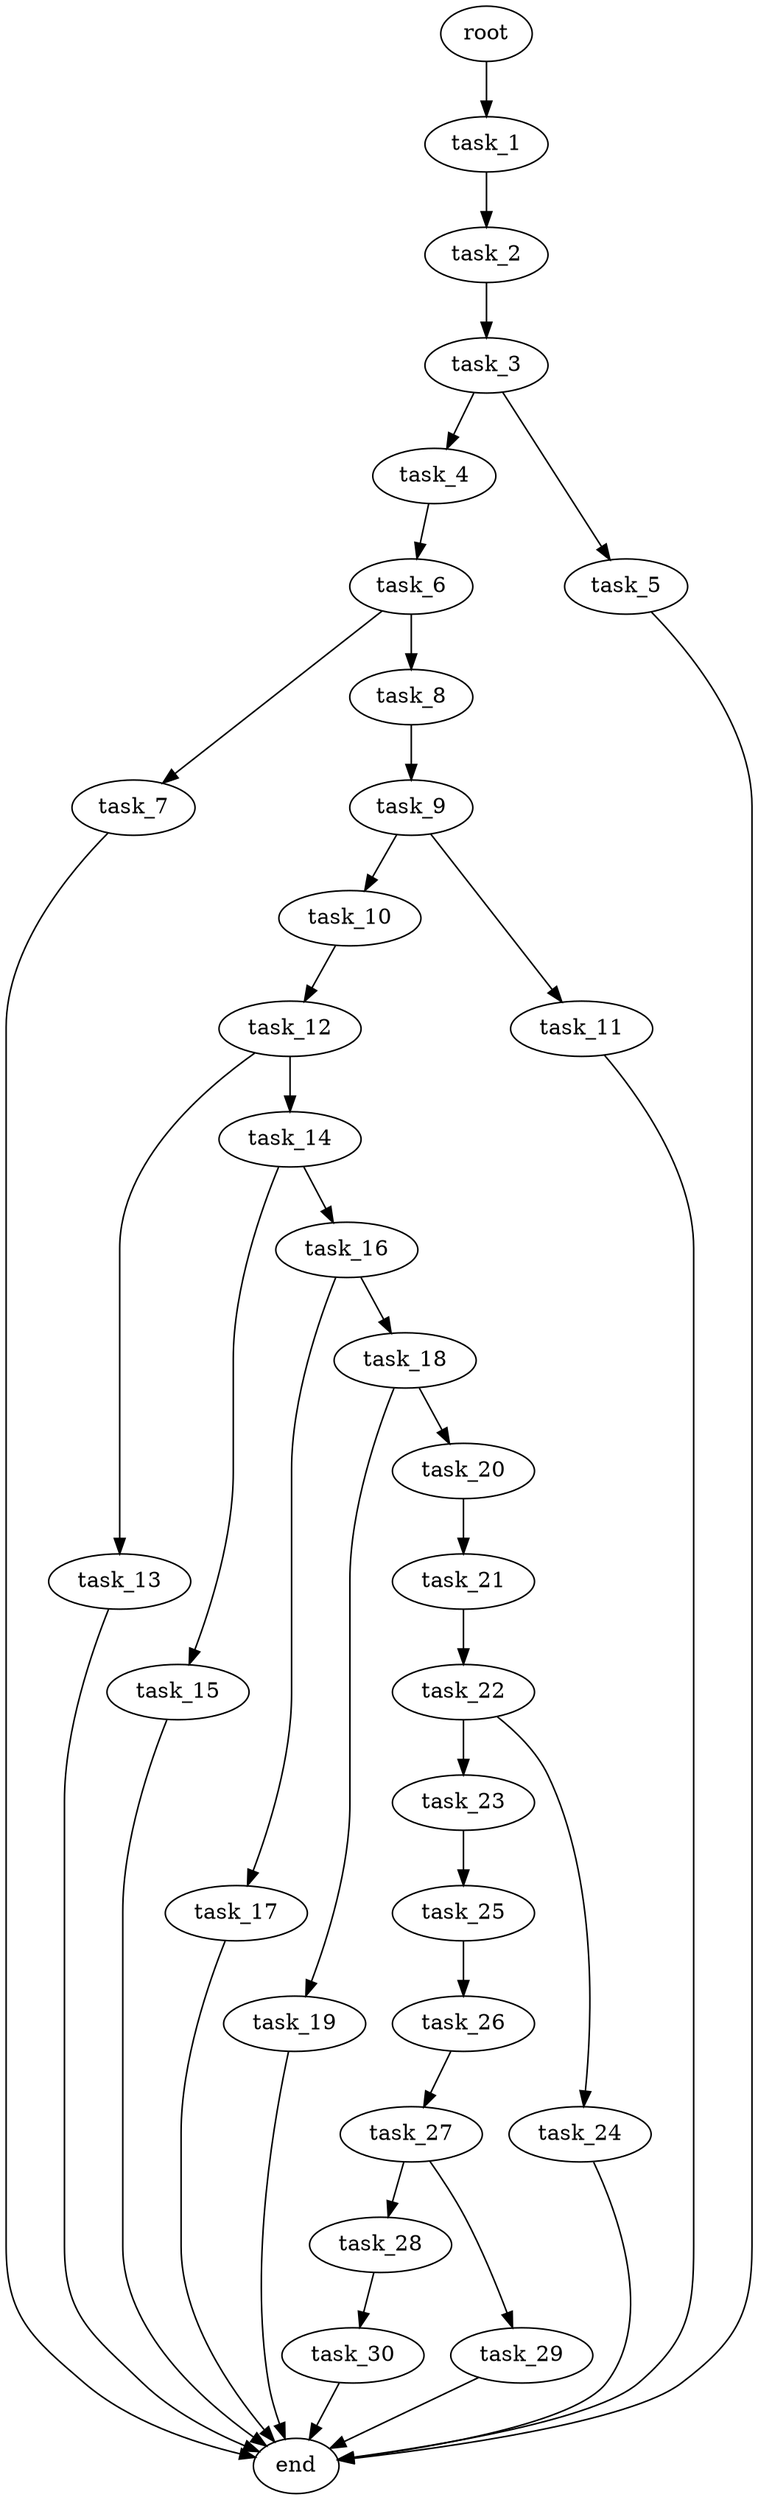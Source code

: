 digraph G {
  root [size="0.000000e+00"];
  task_1 [size="9.592067e+09"];
  task_2 [size="7.519882e+10"];
  task_3 [size="2.331887e+10"];
  task_4 [size="5.996159e+10"];
  task_5 [size="6.597581e+10"];
  task_6 [size="1.070548e+09"];
  task_7 [size="3.839816e+10"];
  task_8 [size="7.951852e+10"];
  task_9 [size="8.799502e+10"];
  task_10 [size="6.192686e+10"];
  task_11 [size="3.396825e+10"];
  task_12 [size="9.375911e+10"];
  task_13 [size="7.829508e+10"];
  task_14 [size="4.541314e+10"];
  task_15 [size="3.282608e+10"];
  task_16 [size="1.925621e+10"];
  task_17 [size="1.027794e+10"];
  task_18 [size="5.952156e+10"];
  task_19 [size="6.763772e+09"];
  task_20 [size="7.894375e+10"];
  task_21 [size="1.936952e+10"];
  task_22 [size="5.732548e+10"];
  task_23 [size="6.374000e+10"];
  task_24 [size="2.563605e+10"];
  task_25 [size="4.210649e+10"];
  task_26 [size="7.246506e+10"];
  task_27 [size="4.446799e+10"];
  task_28 [size="2.432282e+10"];
  task_29 [size="7.970459e+10"];
  task_30 [size="6.058513e+09"];
  end [size="0.000000e+00"];

  root -> task_1 [size="1.000000e-12"];
  task_1 -> task_2 [size="7.519882e+08"];
  task_2 -> task_3 [size="2.331887e+08"];
  task_3 -> task_4 [size="5.996159e+08"];
  task_3 -> task_5 [size="6.597581e+08"];
  task_4 -> task_6 [size="1.070548e+07"];
  task_5 -> end [size="1.000000e-12"];
  task_6 -> task_7 [size="3.839816e+08"];
  task_6 -> task_8 [size="7.951852e+08"];
  task_7 -> end [size="1.000000e-12"];
  task_8 -> task_9 [size="8.799502e+08"];
  task_9 -> task_10 [size="6.192686e+08"];
  task_9 -> task_11 [size="3.396825e+08"];
  task_10 -> task_12 [size="9.375911e+08"];
  task_11 -> end [size="1.000000e-12"];
  task_12 -> task_13 [size="7.829508e+08"];
  task_12 -> task_14 [size="4.541314e+08"];
  task_13 -> end [size="1.000000e-12"];
  task_14 -> task_15 [size="3.282608e+08"];
  task_14 -> task_16 [size="1.925621e+08"];
  task_15 -> end [size="1.000000e-12"];
  task_16 -> task_17 [size="1.027794e+08"];
  task_16 -> task_18 [size="5.952156e+08"];
  task_17 -> end [size="1.000000e-12"];
  task_18 -> task_19 [size="6.763772e+07"];
  task_18 -> task_20 [size="7.894375e+08"];
  task_19 -> end [size="1.000000e-12"];
  task_20 -> task_21 [size="1.936952e+08"];
  task_21 -> task_22 [size="5.732548e+08"];
  task_22 -> task_23 [size="6.374000e+08"];
  task_22 -> task_24 [size="2.563605e+08"];
  task_23 -> task_25 [size="4.210649e+08"];
  task_24 -> end [size="1.000000e-12"];
  task_25 -> task_26 [size="7.246506e+08"];
  task_26 -> task_27 [size="4.446799e+08"];
  task_27 -> task_28 [size="2.432282e+08"];
  task_27 -> task_29 [size="7.970459e+08"];
  task_28 -> task_30 [size="6.058513e+07"];
  task_29 -> end [size="1.000000e-12"];
  task_30 -> end [size="1.000000e-12"];
}
